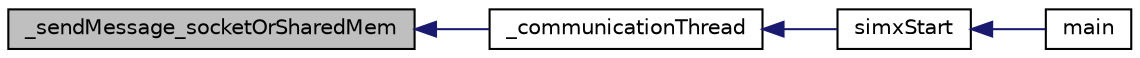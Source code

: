 digraph "_sendMessage_socketOrSharedMem"
{
  edge [fontname="Helvetica",fontsize="10",labelfontname="Helvetica",labelfontsize="10"];
  node [fontname="Helvetica",fontsize="10",shape=record];
  rankdir="LR";
  Node1 [label="_sendMessage_socketOrSharedMem",height=0.2,width=0.4,color="black", fillcolor="grey75", style="filled" fontcolor="black"];
  Node1 -> Node2 [dir="back",color="midnightblue",fontsize="10",style="solid"];
  Node2 [label="_communicationThread",height=0.2,width=0.4,color="black", fillcolor="white", style="filled",URL="$ext_api_8c.html#a59c9b2c70208a3484ea718c8a57773af"];
  Node2 -> Node3 [dir="back",color="midnightblue",fontsize="10",style="solid"];
  Node3 [label="simxStart",height=0.2,width=0.4,color="black", fillcolor="white", style="filled",URL="$ext_api_8h.html#af8e78f3b4698eb09fe31f59c46a4848f"];
  Node3 -> Node4 [dir="back",color="midnightblue",fontsize="10",style="solid"];
  Node4 [label="main",height=0.2,width=0.4,color="black", fillcolor="white", style="filled",URL="$brazo_8cpp.html#a0ddf1224851353fc92bfbff6f499fa97"];
}

